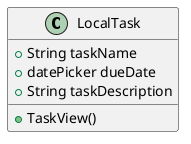 @startuml
class LocalTask{
    +String taskName
    +datePicker dueDate
    +String taskDescription
    +TaskView()
}
@enduml
